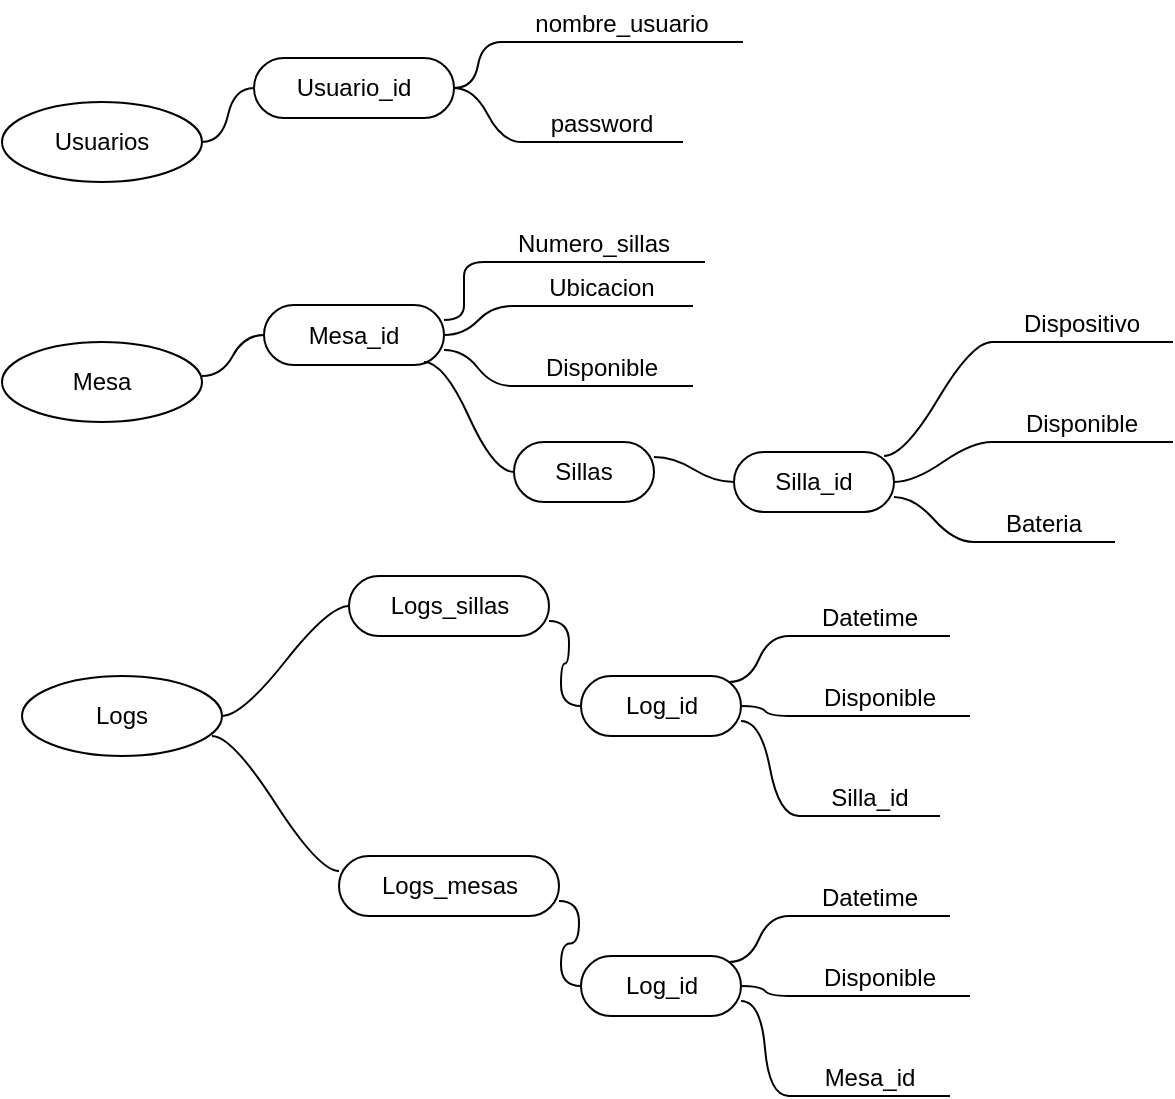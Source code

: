 <mxfile version="12.2.9" type="onedrive" pages="1"><diagram id="V9Zy_vFdgDBWaalt2Epd" name="Page-1"><mxGraphModel dx="1102" dy="565" grid="1" gridSize="10" guides="1" tooltips="1" connect="1" arrows="1" fold="1" page="1" pageScale="1" pageWidth="827" pageHeight="1169" math="0" shadow="0"><root><mxCell id="0"/><mxCell id="1" parent="0"/><mxCell id="z290iRlRhY708retPOu3-1" value="Usuario_id" style="whiteSpace=wrap;html=1;rounded=1;arcSize=50;align=center;verticalAlign=middle;container=1;recursiveResize=0;strokeWidth=1;autosize=1;spacing=4;treeFolding=1;treeMoving=1;" vertex="1" parent="1"><mxGeometry x="176" y="198" width="100" height="30" as="geometry"/></mxCell><mxCell id="z290iRlRhY708retPOu3-2" value="" style="edgeStyle=entityRelationEdgeStyle;startArrow=none;endArrow=none;segment=10;curved=1;" edge="1" target="z290iRlRhY708retPOu3-1" parent="1"><mxGeometry relative="1" as="geometry"><mxPoint x="150" y="240" as="sourcePoint"/></mxGeometry></mxCell><mxCell id="z290iRlRhY708retPOu3-5" value="nombre_usuario" style="whiteSpace=wrap;html=1;shape=partialRectangle;top=0;left=0;bottom=1;right=0;points=[[0,1],[1,1]];strokeColor=#000000;fillColor=none;align=center;verticalAlign=bottom;routingCenterY=0.5;snapToPoint=1;container=1;recursiveResize=0;autosize=1;treeFolding=1;treeMoving=1;" vertex="1" parent="1"><mxGeometry x="300" y="170" width="120" height="20" as="geometry"/></mxCell><mxCell id="z290iRlRhY708retPOu3-6" value="" style="edgeStyle=entityRelationEdgeStyle;startArrow=none;endArrow=none;segment=10;curved=1;exitX=1;exitY=0.5;exitDx=0;exitDy=0;" edge="1" target="z290iRlRhY708retPOu3-5" parent="1" source="z290iRlRhY708retPOu3-1"><mxGeometry relative="1" as="geometry"><mxPoint x="281" y="213" as="sourcePoint"/></mxGeometry></mxCell><mxCell id="z290iRlRhY708retPOu3-7" value="Usuarios" style="ellipse;whiteSpace=wrap;html=1;align=center;container=1;recursiveResize=0;treeFolding=1;treeMoving=1;" vertex="1" parent="1"><mxGeometry x="50" y="220" width="100" height="40" as="geometry"/></mxCell><mxCell id="z290iRlRhY708retPOu3-9" value="password" style="whiteSpace=wrap;html=1;shape=partialRectangle;top=0;left=0;bottom=1;right=0;points=[[0,1],[1,1]];strokeColor=#000000;fillColor=none;align=center;verticalAlign=bottom;routingCenterY=0.5;snapToPoint=1;container=1;recursiveResize=0;autosize=1;treeFolding=1;treeMoving=1;" vertex="1" parent="1"><mxGeometry x="310" y="220" width="80" height="20" as="geometry"/></mxCell><mxCell id="z290iRlRhY708retPOu3-10" value="" style="edgeStyle=entityRelationEdgeStyle;startArrow=none;endArrow=none;segment=10;curved=1;" edge="1" target="z290iRlRhY708retPOu3-9" parent="1" source="z290iRlRhY708retPOu3-1"><mxGeometry relative="1" as="geometry"><mxPoint x="270" y="260" as="sourcePoint"/></mxGeometry></mxCell><mxCell id="z290iRlRhY708retPOu3-11" value="Mesa" style="ellipse;whiteSpace=wrap;html=1;align=center;container=1;recursiveResize=0;treeFolding=1;treeMoving=1;" vertex="1" parent="1"><mxGeometry x="50" y="340" width="100" height="40" as="geometry"/></mxCell><mxCell id="z290iRlRhY708retPOu3-12" value="Mesa_id" style="whiteSpace=wrap;html=1;rounded=1;arcSize=50;align=center;verticalAlign=middle;container=1;recursiveResize=0;strokeWidth=1;autosize=1;spacing=4;treeFolding=1;treeMoving=1;" vertex="1" parent="1"><mxGeometry x="181" y="321.5" width="90" height="30" as="geometry"/></mxCell><mxCell id="z290iRlRhY708retPOu3-13" value="" style="edgeStyle=entityRelationEdgeStyle;startArrow=none;endArrow=none;segment=10;curved=1;" edge="1" target="z290iRlRhY708retPOu3-12" parent="1"><mxGeometry relative="1" as="geometry"><mxPoint x="150" y="357" as="sourcePoint"/></mxGeometry></mxCell><mxCell id="z290iRlRhY708retPOu3-14" value="Ubicacion" style="whiteSpace=wrap;html=1;shape=partialRectangle;top=0;left=0;bottom=1;right=0;points=[[0,1],[1,1]];strokeColor=#000000;fillColor=none;align=center;verticalAlign=bottom;routingCenterY=0.5;snapToPoint=1;container=1;recursiveResize=0;autosize=1;treeFolding=1;treeMoving=1;" vertex="1" parent="1"><mxGeometry x="305" y="302" width="90" height="20" as="geometry"/></mxCell><mxCell id="z290iRlRhY708retPOu3-15" value="" style="edgeStyle=entityRelationEdgeStyle;startArrow=none;endArrow=none;segment=10;curved=1;exitX=1;exitY=0.5;exitDx=0;exitDy=0;" edge="1" target="z290iRlRhY708retPOu3-14" parent="1" source="z290iRlRhY708retPOu3-12"><mxGeometry relative="1" as="geometry"><mxPoint x="270" y="342" as="sourcePoint"/></mxGeometry></mxCell><mxCell id="z290iRlRhY708retPOu3-16" value="Disponible" style="whiteSpace=wrap;html=1;shape=partialRectangle;top=0;left=0;bottom=1;right=0;points=[[0,1],[1,1]];strokeColor=#000000;fillColor=none;align=center;verticalAlign=bottom;routingCenterY=0.5;snapToPoint=1;container=1;recursiveResize=0;autosize=1;treeFolding=1;treeMoving=1;" vertex="1" parent="1"><mxGeometry x="305" y="342" width="90" height="20" as="geometry"/></mxCell><mxCell id="z290iRlRhY708retPOu3-17" value="" style="edgeStyle=entityRelationEdgeStyle;startArrow=none;endArrow=none;segment=10;curved=1;exitX=1;exitY=0.75;exitDx=0;exitDy=0;" edge="1" target="z290iRlRhY708retPOu3-16" parent="1" source="z290iRlRhY708retPOu3-12"><mxGeometry relative="1" as="geometry"><mxPoint x="270" y="382" as="sourcePoint"/></mxGeometry></mxCell><mxCell id="z290iRlRhY708retPOu3-18" value="Sillas" style="whiteSpace=wrap;html=1;rounded=1;arcSize=50;align=center;verticalAlign=middle;container=1;recursiveResize=0;strokeWidth=1;autosize=1;spacing=4;treeFolding=1;treeMoving=1;" vertex="1" parent="1"><mxGeometry x="306" y="390" width="70" height="30" as="geometry"/></mxCell><mxCell id="z290iRlRhY708retPOu3-19" value="" style="edgeStyle=entityRelationEdgeStyle;startArrow=none;endArrow=none;segment=10;curved=1;" edge="1" target="z290iRlRhY708retPOu3-18" parent="1"><mxGeometry relative="1" as="geometry"><mxPoint x="261" y="350" as="sourcePoint"/></mxGeometry></mxCell><mxCell id="z290iRlRhY708retPOu3-20" value="Silla_id" style="whiteSpace=wrap;html=1;rounded=1;arcSize=50;align=center;verticalAlign=middle;container=1;recursiveResize=0;strokeWidth=1;autosize=1;spacing=4;treeFolding=1;treeMoving=1;" vertex="1" parent="1"><mxGeometry x="416" y="395" width="80" height="30" as="geometry"/></mxCell><mxCell id="z290iRlRhY708retPOu3-21" value="" style="edgeStyle=entityRelationEdgeStyle;startArrow=none;endArrow=none;segment=10;curved=1;exitX=1;exitY=0.25;exitDx=0;exitDy=0;" edge="1" target="z290iRlRhY708retPOu3-20" parent="1" source="z290iRlRhY708retPOu3-18"><mxGeometry relative="1" as="geometry"><mxPoint x="380" y="420" as="sourcePoint"/></mxGeometry></mxCell><mxCell id="z290iRlRhY708retPOu3-22" value="Numero_sillas" style="whiteSpace=wrap;html=1;shape=partialRectangle;top=0;left=0;bottom=1;right=0;points=[[0,1],[1,1]];strokeColor=#000000;fillColor=none;align=center;verticalAlign=bottom;routingCenterY=0.5;snapToPoint=1;container=1;recursiveResize=0;autosize=1;treeFolding=1;treeMoving=1;" vertex="1" parent="1"><mxGeometry x="291" y="280" width="110" height="20" as="geometry"/></mxCell><mxCell id="z290iRlRhY708retPOu3-23" value="" style="edgeStyle=entityRelationEdgeStyle;startArrow=none;endArrow=none;segment=10;curved=1;exitX=1;exitY=0.25;exitDx=0;exitDy=0;" edge="1" target="z290iRlRhY708retPOu3-22" parent="1" source="z290iRlRhY708retPOu3-12"><mxGeometry relative="1" as="geometry"><mxPoint x="266" y="320" as="sourcePoint"/></mxGeometry></mxCell><mxCell id="z290iRlRhY708retPOu3-24" value="Disponible" style="whiteSpace=wrap;html=1;shape=partialRectangle;top=0;left=0;bottom=1;right=0;points=[[0,1],[1,1]];strokeColor=#000000;fillColor=none;align=center;verticalAlign=bottom;routingCenterY=0.5;snapToPoint=1;container=1;recursiveResize=0;autosize=1;treeFolding=1;treeMoving=1;" vertex="1" parent="1"><mxGeometry x="545" y="370" width="90" height="20" as="geometry"/></mxCell><mxCell id="z290iRlRhY708retPOu3-25" value="" style="edgeStyle=entityRelationEdgeStyle;startArrow=none;endArrow=none;segment=10;curved=1;exitX=1;exitY=0.5;exitDx=0;exitDy=0;" edge="1" target="z290iRlRhY708retPOu3-24" parent="1" source="z290iRlRhY708retPOu3-20"><mxGeometry relative="1" as="geometry"><mxPoint x="500" y="410" as="sourcePoint"/></mxGeometry></mxCell><mxCell id="z290iRlRhY708retPOu3-40" value="Bateria" style="whiteSpace=wrap;html=1;shape=partialRectangle;top=0;left=0;bottom=1;right=0;points=[[0,1],[1,1]];strokeColor=#000000;fillColor=none;align=center;verticalAlign=bottom;routingCenterY=0.5;snapToPoint=1;container=1;recursiveResize=0;autosize=1;treeFolding=1;treeMoving=1;" vertex="1" parent="1"><mxGeometry x="536" y="420" width="70" height="20" as="geometry"/></mxCell><mxCell id="z290iRlRhY708retPOu3-41" value="" style="edgeStyle=entityRelationEdgeStyle;startArrow=none;endArrow=none;segment=10;curved=1;exitX=1;exitY=0.75;exitDx=0;exitDy=0;" edge="1" target="z290iRlRhY708retPOu3-40" parent="1" source="z290iRlRhY708retPOu3-20"><mxGeometry relative="1" as="geometry"><mxPoint x="496" y="482" as="sourcePoint"/></mxGeometry></mxCell><mxCell id="z290iRlRhY708retPOu3-43" value="Log_id" style="whiteSpace=wrap;html=1;rounded=1;arcSize=50;align=center;verticalAlign=middle;container=1;recursiveResize=0;strokeWidth=1;autosize=1;spacing=4;treeFolding=1;treeMoving=1;" vertex="1" parent="1"><mxGeometry x="339.5" y="507" width="80" height="30" as="geometry"/></mxCell><mxCell id="z290iRlRhY708retPOu3-45" value="Datetime" style="whiteSpace=wrap;html=1;shape=partialRectangle;top=0;left=0;bottom=1;right=0;points=[[0,1],[1,1]];strokeColor=#000000;fillColor=none;align=center;verticalAlign=bottom;routingCenterY=0.5;snapToPoint=1;container=1;recursiveResize=0;autosize=1;treeFolding=1;treeMoving=1;" vertex="1" parent="1"><mxGeometry x="443.5" y="467" width="80" height="20" as="geometry"/></mxCell><mxCell id="z290iRlRhY708retPOu3-46" value="Disponible" style="whiteSpace=wrap;html=1;shape=partialRectangle;top=0;left=0;bottom=1;right=0;points=[[0,1],[1,1]];strokeColor=#000000;fillColor=none;align=center;verticalAlign=bottom;routingCenterY=0.5;snapToPoint=1;container=1;recursiveResize=0;autosize=1;treeFolding=1;treeMoving=1;" vertex="1" parent="1"><mxGeometry x="443.5" y="507" width="90" height="20" as="geometry"/></mxCell><mxCell id="z290iRlRhY708retPOu3-47" value="" style="edgeStyle=entityRelationEdgeStyle;startArrow=none;endArrow=none;segment=10;curved=1;exitX=1;exitY=0.5;exitDx=0;exitDy=0;" edge="1" parent="1" source="z290iRlRhY708retPOu3-43" target="z290iRlRhY708retPOu3-46"><mxGeometry relative="1" as="geometry"><mxPoint x="433.5" y="545" as="sourcePoint"/></mxGeometry></mxCell><mxCell id="z290iRlRhY708retPOu3-49" value="" style="edgeStyle=entityRelationEdgeStyle;startArrow=none;endArrow=none;segment=10;curved=1;exitX=0.925;exitY=0.1;exitDx=0;exitDy=0;exitPerimeter=0;entryX=0;entryY=1;entryDx=0;entryDy=0;" edge="1" parent="1" source="z290iRlRhY708retPOu3-43" target="z290iRlRhY708retPOu3-45"><mxGeometry relative="1" as="geometry"><mxPoint x="429.5" y="532" as="sourcePoint"/><mxPoint x="453.5" y="537" as="targetPoint"/></mxGeometry></mxCell><mxCell id="z290iRlRhY708retPOu3-50" value="Logs_sillas" style="whiteSpace=wrap;html=1;rounded=1;arcSize=50;align=center;verticalAlign=middle;container=1;recursiveResize=0;strokeWidth=1;autosize=1;spacing=4;treeFolding=1;treeMoving=1;" vertex="1" parent="1"><mxGeometry x="223.5" y="457" width="100" height="30" as="geometry"/></mxCell><mxCell id="z290iRlRhY708retPOu3-52" value="" style="edgeStyle=entityRelationEdgeStyle;startArrow=none;endArrow=none;segment=10;curved=1;exitX=1;exitY=0.75;exitDx=0;exitDy=0;entryX=0;entryY=0.5;entryDx=0;entryDy=0;" edge="1" parent="1" source="z290iRlRhY708retPOu3-50" target="z290iRlRhY708retPOu3-43"><mxGeometry relative="1" as="geometry"><mxPoint x="277.5" y="349" as="sourcePoint"/><mxPoint x="248.5" y="482" as="targetPoint"/></mxGeometry></mxCell><mxCell id="z290iRlRhY708retPOu3-53" value="Silla_id" style="whiteSpace=wrap;html=1;shape=partialRectangle;top=0;left=0;bottom=1;right=0;points=[[0,1],[1,1]];strokeColor=#000000;fillColor=none;align=center;verticalAlign=bottom;routingCenterY=0.5;snapToPoint=1;container=1;recursiveResize=0;autosize=1;treeFolding=1;treeMoving=1;" vertex="1" parent="1"><mxGeometry x="448.5" y="557" width="70" height="20" as="geometry"/></mxCell><mxCell id="z290iRlRhY708retPOu3-54" value="" style="edgeStyle=entityRelationEdgeStyle;startArrow=none;endArrow=none;segment=10;curved=1;exitX=1;exitY=0.75;exitDx=0;exitDy=0;" edge="1" target="z290iRlRhY708retPOu3-53" parent="1" source="z290iRlRhY708retPOu3-43"><mxGeometry relative="1" as="geometry"><mxPoint x="419.5" y="597" as="sourcePoint"/></mxGeometry></mxCell><mxCell id="z290iRlRhY708retPOu3-55" value="Log_id" style="whiteSpace=wrap;html=1;rounded=1;arcSize=50;align=center;verticalAlign=middle;container=1;recursiveResize=0;strokeWidth=1;autosize=1;spacing=4;treeFolding=1;treeMoving=1;" vertex="1" parent="1"><mxGeometry x="339.5" y="647" width="80" height="30" as="geometry"/></mxCell><mxCell id="z290iRlRhY708retPOu3-56" value="Datetime" style="whiteSpace=wrap;html=1;shape=partialRectangle;top=0;left=0;bottom=1;right=0;points=[[0,1],[1,1]];strokeColor=#000000;fillColor=none;align=center;verticalAlign=bottom;routingCenterY=0.5;snapToPoint=1;container=1;recursiveResize=0;autosize=1;treeFolding=1;treeMoving=1;" vertex="1" parent="1"><mxGeometry x="443.5" y="607" width="80" height="20" as="geometry"/></mxCell><mxCell id="z290iRlRhY708retPOu3-57" value="Disponible" style="whiteSpace=wrap;html=1;shape=partialRectangle;top=0;left=0;bottom=1;right=0;points=[[0,1],[1,1]];strokeColor=#000000;fillColor=none;align=center;verticalAlign=bottom;routingCenterY=0.5;snapToPoint=1;container=1;recursiveResize=0;autosize=1;treeFolding=1;treeMoving=1;" vertex="1" parent="1"><mxGeometry x="443.5" y="647" width="90" height="20" as="geometry"/></mxCell><mxCell id="z290iRlRhY708retPOu3-58" value="" style="edgeStyle=entityRelationEdgeStyle;startArrow=none;endArrow=none;segment=10;curved=1;exitX=1;exitY=0.5;exitDx=0;exitDy=0;" edge="1" parent="1" source="z290iRlRhY708retPOu3-55" target="z290iRlRhY708retPOu3-57"><mxGeometry relative="1" as="geometry"><mxPoint x="433.5" y="685" as="sourcePoint"/></mxGeometry></mxCell><mxCell id="z290iRlRhY708retPOu3-59" value="" style="edgeStyle=entityRelationEdgeStyle;startArrow=none;endArrow=none;segment=10;curved=1;exitX=0.925;exitY=0.1;exitDx=0;exitDy=0;exitPerimeter=0;entryX=0;entryY=1;entryDx=0;entryDy=0;" edge="1" parent="1" source="z290iRlRhY708retPOu3-55" target="z290iRlRhY708retPOu3-56"><mxGeometry relative="1" as="geometry"><mxPoint x="429.5" y="672" as="sourcePoint"/><mxPoint x="453.5" y="677" as="targetPoint"/></mxGeometry></mxCell><mxCell id="z290iRlRhY708retPOu3-60" value="Logs_mesas" style="whiteSpace=wrap;html=1;rounded=1;arcSize=50;align=center;verticalAlign=middle;container=1;recursiveResize=0;strokeWidth=1;autosize=1;spacing=4;treeFolding=1;treeMoving=1;" vertex="1" parent="1"><mxGeometry x="218.5" y="597" width="110" height="30" as="geometry"/></mxCell><mxCell id="z290iRlRhY708retPOu3-61" value="" style="edgeStyle=entityRelationEdgeStyle;startArrow=none;endArrow=none;segment=10;curved=1;exitX=1;exitY=0.75;exitDx=0;exitDy=0;entryX=0;entryY=0.5;entryDx=0;entryDy=0;" edge="1" parent="1" source="z290iRlRhY708retPOu3-60" target="z290iRlRhY708retPOu3-55"><mxGeometry relative="1" as="geometry"><mxPoint x="277.5" y="489" as="sourcePoint"/><mxPoint x="248.5" y="622" as="targetPoint"/></mxGeometry></mxCell><mxCell id="z290iRlRhY708retPOu3-62" value="Mesa_id" style="whiteSpace=wrap;html=1;shape=partialRectangle;top=0;left=0;bottom=1;right=0;points=[[0,1],[1,1]];strokeColor=#000000;fillColor=none;align=center;verticalAlign=bottom;routingCenterY=0.5;snapToPoint=1;container=1;recursiveResize=0;autosize=1;treeFolding=1;treeMoving=1;" vertex="1" parent="1"><mxGeometry x="443.5" y="697" width="80" height="20" as="geometry"/></mxCell><mxCell id="z290iRlRhY708retPOu3-63" value="" style="edgeStyle=entityRelationEdgeStyle;startArrow=none;endArrow=none;segment=10;curved=1;exitX=1;exitY=0.75;exitDx=0;exitDy=0;" edge="1" parent="1" source="z290iRlRhY708retPOu3-55" target="z290iRlRhY708retPOu3-62"><mxGeometry relative="1" as="geometry"><mxPoint x="419.5" y="737" as="sourcePoint"/></mxGeometry></mxCell><mxCell id="z290iRlRhY708retPOu3-64" value="Logs" style="ellipse;whiteSpace=wrap;html=1;align=center;container=1;recursiveResize=0;treeFolding=1;treeMoving=1;" vertex="1" parent="1"><mxGeometry x="60" y="507" width="100" height="40" as="geometry"/></mxCell><mxCell id="z290iRlRhY708retPOu3-65" value="Dispositivo" style="whiteSpace=wrap;html=1;shape=partialRectangle;top=0;left=0;bottom=1;right=0;points=[[0,1],[1,1]];strokeColor=#000000;fillColor=none;align=center;verticalAlign=bottom;routingCenterY=0.5;snapToPoint=1;container=1;recursiveResize=0;autosize=1;treeFolding=1;treeMoving=1;" vertex="1" parent="1"><mxGeometry x="545" y="320" width="90" height="20" as="geometry"/></mxCell><mxCell id="z290iRlRhY708retPOu3-66" value="" style="edgeStyle=entityRelationEdgeStyle;startArrow=none;endArrow=none;segment=10;curved=1;exitX=0.938;exitY=0.067;exitDx=0;exitDy=0;exitPerimeter=0;" edge="1" target="z290iRlRhY708retPOu3-65" parent="1" source="z290iRlRhY708retPOu3-20"><mxGeometry relative="1" as="geometry"><mxPoint x="515" y="300" as="sourcePoint"/></mxGeometry></mxCell><mxCell id="z290iRlRhY708retPOu3-68" value="" style="edgeStyle=entityRelationEdgeStyle;startArrow=none;endArrow=none;segment=10;curved=1;exitX=1;exitY=0.5;exitDx=0;exitDy=0;entryX=0;entryY=0.5;entryDx=0;entryDy=0;" edge="1" parent="1" source="z290iRlRhY708retPOu3-64" target="z290iRlRhY708retPOu3-50"><mxGeometry relative="1" as="geometry"><mxPoint x="181" y="527" as="sourcePoint"/><mxPoint x="197" y="569" as="targetPoint"/></mxGeometry></mxCell><mxCell id="z290iRlRhY708retPOu3-69" value="" style="edgeStyle=entityRelationEdgeStyle;startArrow=none;endArrow=none;segment=10;curved=1;exitX=0.95;exitY=0.75;exitDx=0;exitDy=0;entryX=0;entryY=0.25;entryDx=0;entryDy=0;exitPerimeter=0;" edge="1" parent="1" source="z290iRlRhY708retPOu3-64" target="z290iRlRhY708retPOu3-60"><mxGeometry relative="1" as="geometry"><mxPoint x="170" y="537" as="sourcePoint"/><mxPoint x="235" y="522" as="targetPoint"/></mxGeometry></mxCell></root></mxGraphModel></diagram></mxfile>